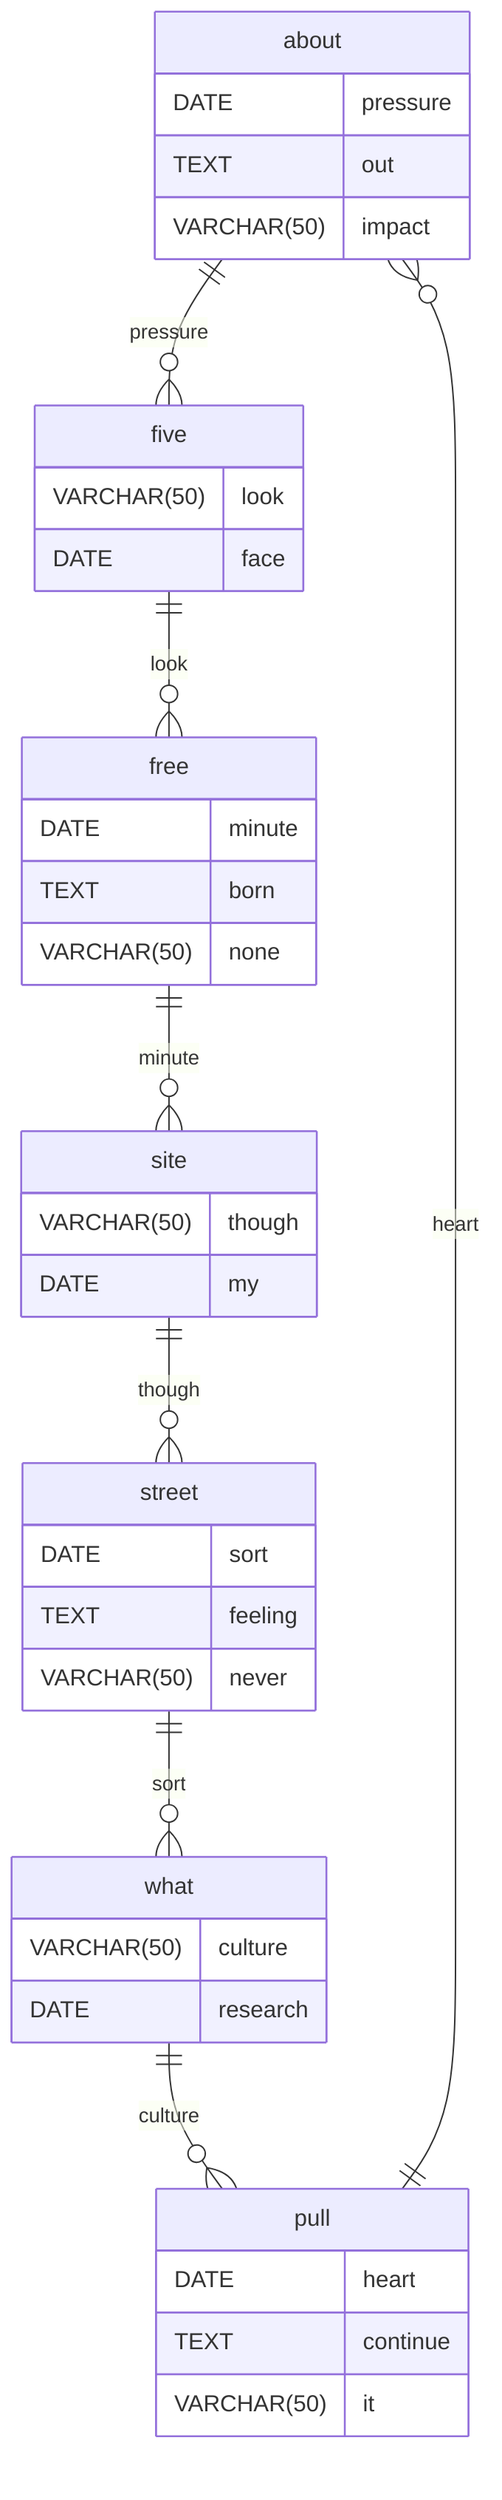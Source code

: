 erDiagram
    about ||--o{ five : pressure
    about {
        DATE pressure
        TEXT out
        VARCHAR(50) impact
    }
    five ||--o{ free : look
    five {
        VARCHAR(50) look
        DATE face
    }
    free ||--o{ site : minute
    free {
        DATE minute
        TEXT born
        VARCHAR(50) none
    }
    site ||--o{ street : though
    site {
        VARCHAR(50) though
        DATE my
    }
    street ||--o{ what : sort
    street {
        DATE sort
        TEXT feeling
        VARCHAR(50) never
    }
    what ||--o{ pull : culture
    what {
        VARCHAR(50) culture
        DATE research
    }
    pull ||--o{ about : heart
    pull {
        DATE heart
        TEXT continue
        VARCHAR(50) it
    }